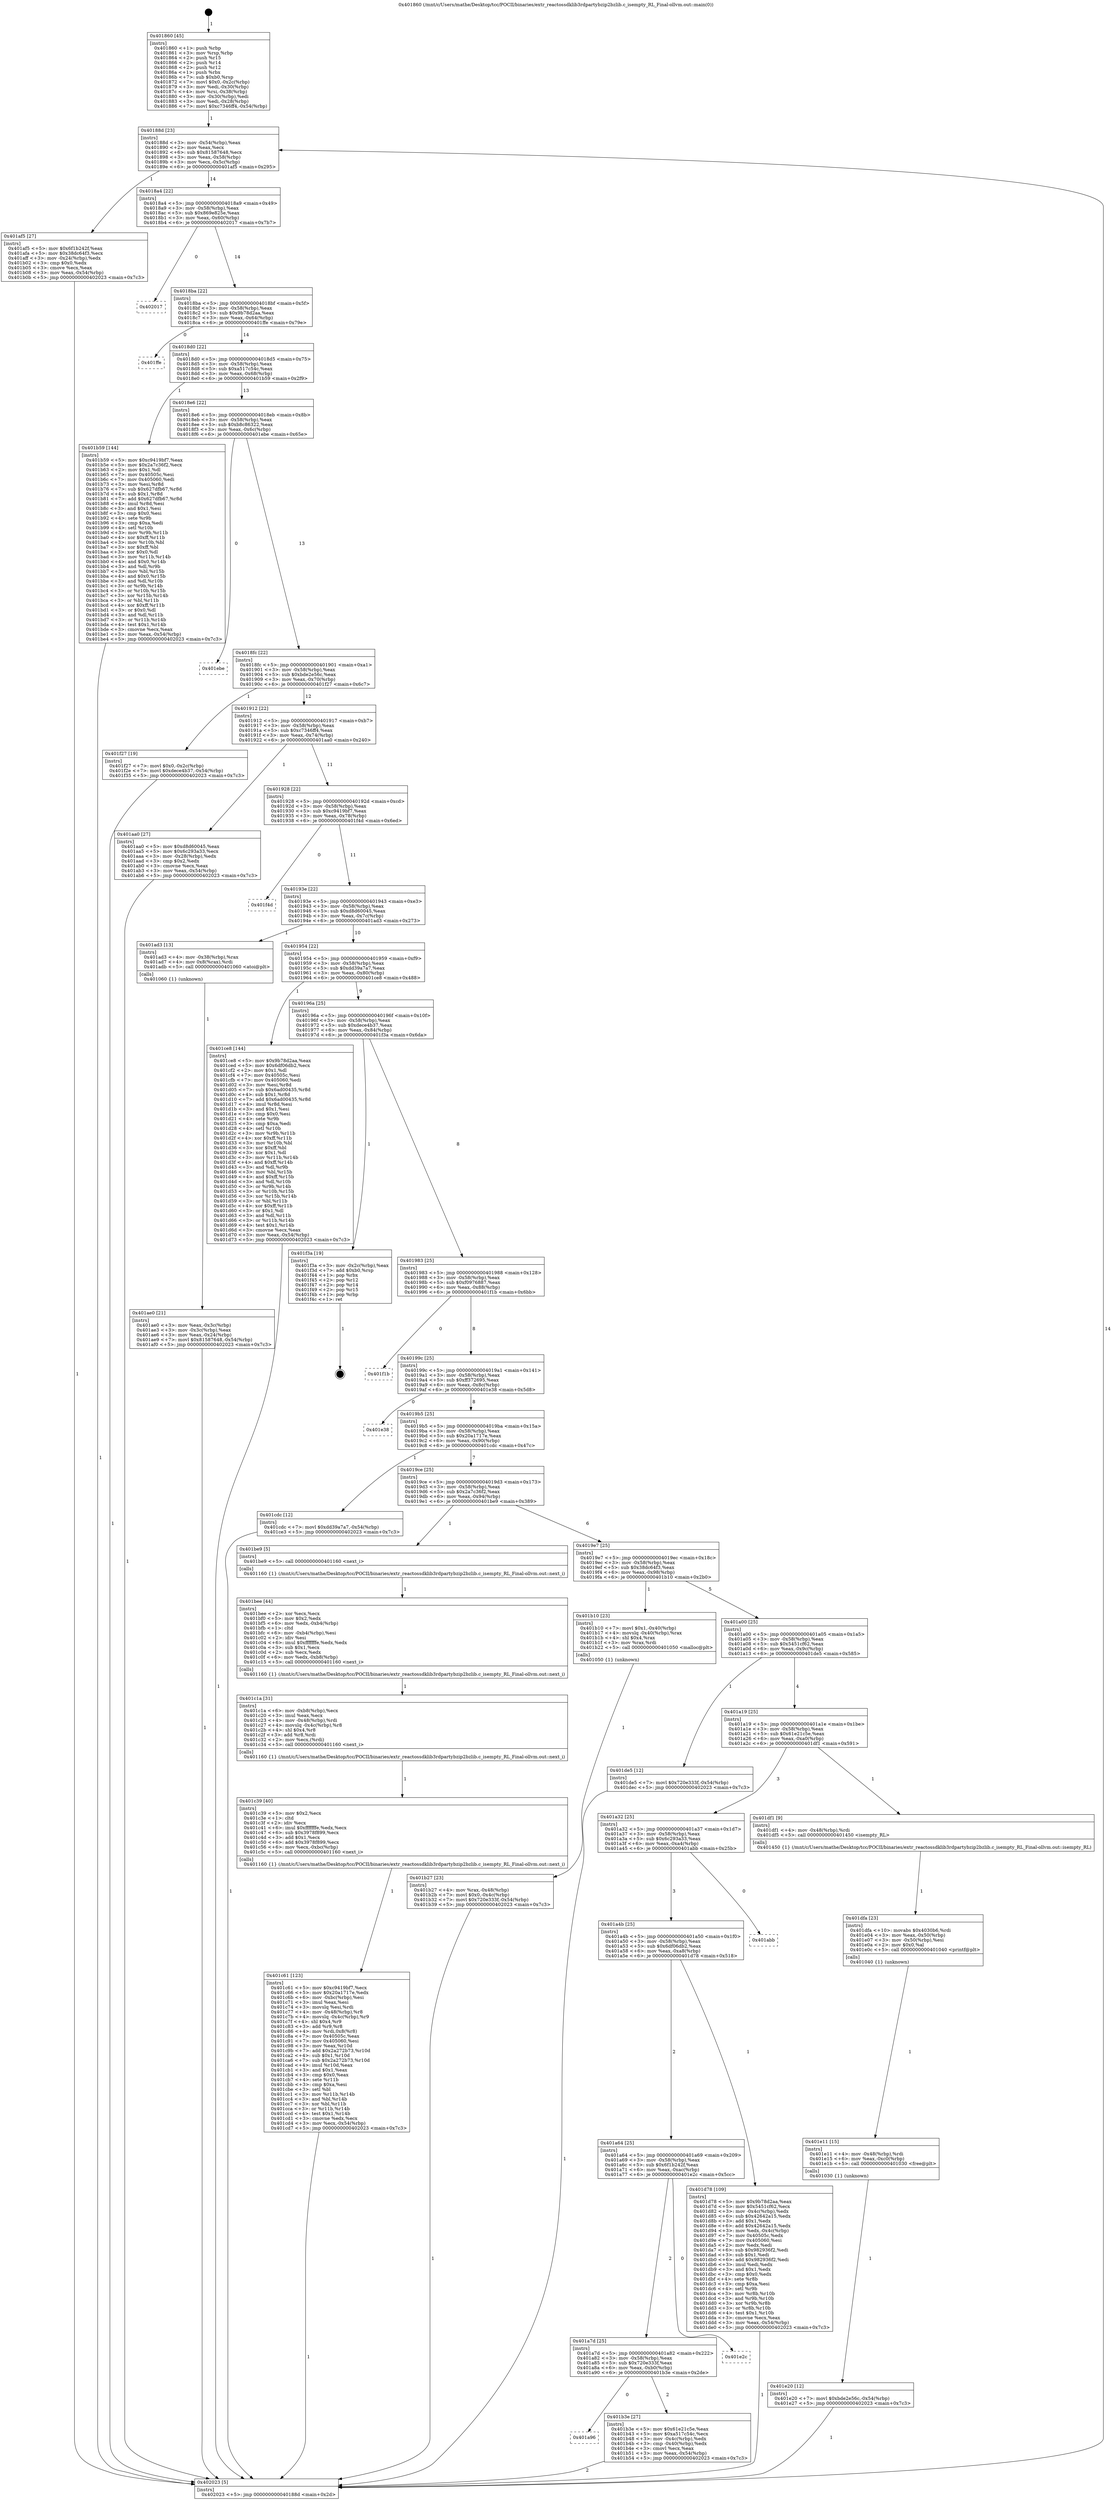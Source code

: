 digraph "0x401860" {
  label = "0x401860 (/mnt/c/Users/mathe/Desktop/tcc/POCII/binaries/extr_reactossdklib3rdpartybzip2bzlib.c_isempty_RL_Final-ollvm.out::main(0))"
  labelloc = "t"
  node[shape=record]

  Entry [label="",width=0.3,height=0.3,shape=circle,fillcolor=black,style=filled]
  "0x40188d" [label="{
     0x40188d [23]\l
     | [instrs]\l
     &nbsp;&nbsp;0x40188d \<+3\>: mov -0x54(%rbp),%eax\l
     &nbsp;&nbsp;0x401890 \<+2\>: mov %eax,%ecx\l
     &nbsp;&nbsp;0x401892 \<+6\>: sub $0x81587648,%ecx\l
     &nbsp;&nbsp;0x401898 \<+3\>: mov %eax,-0x58(%rbp)\l
     &nbsp;&nbsp;0x40189b \<+3\>: mov %ecx,-0x5c(%rbp)\l
     &nbsp;&nbsp;0x40189e \<+6\>: je 0000000000401af5 \<main+0x295\>\l
  }"]
  "0x401af5" [label="{
     0x401af5 [27]\l
     | [instrs]\l
     &nbsp;&nbsp;0x401af5 \<+5\>: mov $0x6f1b242f,%eax\l
     &nbsp;&nbsp;0x401afa \<+5\>: mov $0x38dc64f3,%ecx\l
     &nbsp;&nbsp;0x401aff \<+3\>: mov -0x24(%rbp),%edx\l
     &nbsp;&nbsp;0x401b02 \<+3\>: cmp $0x0,%edx\l
     &nbsp;&nbsp;0x401b05 \<+3\>: cmove %ecx,%eax\l
     &nbsp;&nbsp;0x401b08 \<+3\>: mov %eax,-0x54(%rbp)\l
     &nbsp;&nbsp;0x401b0b \<+5\>: jmp 0000000000402023 \<main+0x7c3\>\l
  }"]
  "0x4018a4" [label="{
     0x4018a4 [22]\l
     | [instrs]\l
     &nbsp;&nbsp;0x4018a4 \<+5\>: jmp 00000000004018a9 \<main+0x49\>\l
     &nbsp;&nbsp;0x4018a9 \<+3\>: mov -0x58(%rbp),%eax\l
     &nbsp;&nbsp;0x4018ac \<+5\>: sub $0x869e825e,%eax\l
     &nbsp;&nbsp;0x4018b1 \<+3\>: mov %eax,-0x60(%rbp)\l
     &nbsp;&nbsp;0x4018b4 \<+6\>: je 0000000000402017 \<main+0x7b7\>\l
  }"]
  Exit [label="",width=0.3,height=0.3,shape=circle,fillcolor=black,style=filled,peripheries=2]
  "0x402017" [label="{
     0x402017\l
  }", style=dashed]
  "0x4018ba" [label="{
     0x4018ba [22]\l
     | [instrs]\l
     &nbsp;&nbsp;0x4018ba \<+5\>: jmp 00000000004018bf \<main+0x5f\>\l
     &nbsp;&nbsp;0x4018bf \<+3\>: mov -0x58(%rbp),%eax\l
     &nbsp;&nbsp;0x4018c2 \<+5\>: sub $0x9b78d2aa,%eax\l
     &nbsp;&nbsp;0x4018c7 \<+3\>: mov %eax,-0x64(%rbp)\l
     &nbsp;&nbsp;0x4018ca \<+6\>: je 0000000000401ffe \<main+0x79e\>\l
  }"]
  "0x401e20" [label="{
     0x401e20 [12]\l
     | [instrs]\l
     &nbsp;&nbsp;0x401e20 \<+7\>: movl $0xbde2e56c,-0x54(%rbp)\l
     &nbsp;&nbsp;0x401e27 \<+5\>: jmp 0000000000402023 \<main+0x7c3\>\l
  }"]
  "0x401ffe" [label="{
     0x401ffe\l
  }", style=dashed]
  "0x4018d0" [label="{
     0x4018d0 [22]\l
     | [instrs]\l
     &nbsp;&nbsp;0x4018d0 \<+5\>: jmp 00000000004018d5 \<main+0x75\>\l
     &nbsp;&nbsp;0x4018d5 \<+3\>: mov -0x58(%rbp),%eax\l
     &nbsp;&nbsp;0x4018d8 \<+5\>: sub $0xa517c54c,%eax\l
     &nbsp;&nbsp;0x4018dd \<+3\>: mov %eax,-0x68(%rbp)\l
     &nbsp;&nbsp;0x4018e0 \<+6\>: je 0000000000401b59 \<main+0x2f9\>\l
  }"]
  "0x401e11" [label="{
     0x401e11 [15]\l
     | [instrs]\l
     &nbsp;&nbsp;0x401e11 \<+4\>: mov -0x48(%rbp),%rdi\l
     &nbsp;&nbsp;0x401e15 \<+6\>: mov %eax,-0xc0(%rbp)\l
     &nbsp;&nbsp;0x401e1b \<+5\>: call 0000000000401030 \<free@plt\>\l
     | [calls]\l
     &nbsp;&nbsp;0x401030 \{1\} (unknown)\l
  }"]
  "0x401b59" [label="{
     0x401b59 [144]\l
     | [instrs]\l
     &nbsp;&nbsp;0x401b59 \<+5\>: mov $0xc9419bf7,%eax\l
     &nbsp;&nbsp;0x401b5e \<+5\>: mov $0x2a7c36f2,%ecx\l
     &nbsp;&nbsp;0x401b63 \<+2\>: mov $0x1,%dl\l
     &nbsp;&nbsp;0x401b65 \<+7\>: mov 0x40505c,%esi\l
     &nbsp;&nbsp;0x401b6c \<+7\>: mov 0x405060,%edi\l
     &nbsp;&nbsp;0x401b73 \<+3\>: mov %esi,%r8d\l
     &nbsp;&nbsp;0x401b76 \<+7\>: sub $0x627dfb67,%r8d\l
     &nbsp;&nbsp;0x401b7d \<+4\>: sub $0x1,%r8d\l
     &nbsp;&nbsp;0x401b81 \<+7\>: add $0x627dfb67,%r8d\l
     &nbsp;&nbsp;0x401b88 \<+4\>: imul %r8d,%esi\l
     &nbsp;&nbsp;0x401b8c \<+3\>: and $0x1,%esi\l
     &nbsp;&nbsp;0x401b8f \<+3\>: cmp $0x0,%esi\l
     &nbsp;&nbsp;0x401b92 \<+4\>: sete %r9b\l
     &nbsp;&nbsp;0x401b96 \<+3\>: cmp $0xa,%edi\l
     &nbsp;&nbsp;0x401b99 \<+4\>: setl %r10b\l
     &nbsp;&nbsp;0x401b9d \<+3\>: mov %r9b,%r11b\l
     &nbsp;&nbsp;0x401ba0 \<+4\>: xor $0xff,%r11b\l
     &nbsp;&nbsp;0x401ba4 \<+3\>: mov %r10b,%bl\l
     &nbsp;&nbsp;0x401ba7 \<+3\>: xor $0xff,%bl\l
     &nbsp;&nbsp;0x401baa \<+3\>: xor $0x0,%dl\l
     &nbsp;&nbsp;0x401bad \<+3\>: mov %r11b,%r14b\l
     &nbsp;&nbsp;0x401bb0 \<+4\>: and $0x0,%r14b\l
     &nbsp;&nbsp;0x401bb4 \<+3\>: and %dl,%r9b\l
     &nbsp;&nbsp;0x401bb7 \<+3\>: mov %bl,%r15b\l
     &nbsp;&nbsp;0x401bba \<+4\>: and $0x0,%r15b\l
     &nbsp;&nbsp;0x401bbe \<+3\>: and %dl,%r10b\l
     &nbsp;&nbsp;0x401bc1 \<+3\>: or %r9b,%r14b\l
     &nbsp;&nbsp;0x401bc4 \<+3\>: or %r10b,%r15b\l
     &nbsp;&nbsp;0x401bc7 \<+3\>: xor %r15b,%r14b\l
     &nbsp;&nbsp;0x401bca \<+3\>: or %bl,%r11b\l
     &nbsp;&nbsp;0x401bcd \<+4\>: xor $0xff,%r11b\l
     &nbsp;&nbsp;0x401bd1 \<+3\>: or $0x0,%dl\l
     &nbsp;&nbsp;0x401bd4 \<+3\>: and %dl,%r11b\l
     &nbsp;&nbsp;0x401bd7 \<+3\>: or %r11b,%r14b\l
     &nbsp;&nbsp;0x401bda \<+4\>: test $0x1,%r14b\l
     &nbsp;&nbsp;0x401bde \<+3\>: cmovne %ecx,%eax\l
     &nbsp;&nbsp;0x401be1 \<+3\>: mov %eax,-0x54(%rbp)\l
     &nbsp;&nbsp;0x401be4 \<+5\>: jmp 0000000000402023 \<main+0x7c3\>\l
  }"]
  "0x4018e6" [label="{
     0x4018e6 [22]\l
     | [instrs]\l
     &nbsp;&nbsp;0x4018e6 \<+5\>: jmp 00000000004018eb \<main+0x8b\>\l
     &nbsp;&nbsp;0x4018eb \<+3\>: mov -0x58(%rbp),%eax\l
     &nbsp;&nbsp;0x4018ee \<+5\>: sub $0xb8c86322,%eax\l
     &nbsp;&nbsp;0x4018f3 \<+3\>: mov %eax,-0x6c(%rbp)\l
     &nbsp;&nbsp;0x4018f6 \<+6\>: je 0000000000401ebe \<main+0x65e\>\l
  }"]
  "0x401dfa" [label="{
     0x401dfa [23]\l
     | [instrs]\l
     &nbsp;&nbsp;0x401dfa \<+10\>: movabs $0x4030b6,%rdi\l
     &nbsp;&nbsp;0x401e04 \<+3\>: mov %eax,-0x50(%rbp)\l
     &nbsp;&nbsp;0x401e07 \<+3\>: mov -0x50(%rbp),%esi\l
     &nbsp;&nbsp;0x401e0a \<+2\>: mov $0x0,%al\l
     &nbsp;&nbsp;0x401e0c \<+5\>: call 0000000000401040 \<printf@plt\>\l
     | [calls]\l
     &nbsp;&nbsp;0x401040 \{1\} (unknown)\l
  }"]
  "0x401ebe" [label="{
     0x401ebe\l
  }", style=dashed]
  "0x4018fc" [label="{
     0x4018fc [22]\l
     | [instrs]\l
     &nbsp;&nbsp;0x4018fc \<+5\>: jmp 0000000000401901 \<main+0xa1\>\l
     &nbsp;&nbsp;0x401901 \<+3\>: mov -0x58(%rbp),%eax\l
     &nbsp;&nbsp;0x401904 \<+5\>: sub $0xbde2e56c,%eax\l
     &nbsp;&nbsp;0x401909 \<+3\>: mov %eax,-0x70(%rbp)\l
     &nbsp;&nbsp;0x40190c \<+6\>: je 0000000000401f27 \<main+0x6c7\>\l
  }"]
  "0x401c61" [label="{
     0x401c61 [123]\l
     | [instrs]\l
     &nbsp;&nbsp;0x401c61 \<+5\>: mov $0xc9419bf7,%ecx\l
     &nbsp;&nbsp;0x401c66 \<+5\>: mov $0x20a1717e,%edx\l
     &nbsp;&nbsp;0x401c6b \<+6\>: mov -0xbc(%rbp),%esi\l
     &nbsp;&nbsp;0x401c71 \<+3\>: imul %eax,%esi\l
     &nbsp;&nbsp;0x401c74 \<+3\>: movslq %esi,%rdi\l
     &nbsp;&nbsp;0x401c77 \<+4\>: mov -0x48(%rbp),%r8\l
     &nbsp;&nbsp;0x401c7b \<+4\>: movslq -0x4c(%rbp),%r9\l
     &nbsp;&nbsp;0x401c7f \<+4\>: shl $0x4,%r9\l
     &nbsp;&nbsp;0x401c83 \<+3\>: add %r9,%r8\l
     &nbsp;&nbsp;0x401c86 \<+4\>: mov %rdi,0x8(%r8)\l
     &nbsp;&nbsp;0x401c8a \<+7\>: mov 0x40505c,%eax\l
     &nbsp;&nbsp;0x401c91 \<+7\>: mov 0x405060,%esi\l
     &nbsp;&nbsp;0x401c98 \<+3\>: mov %eax,%r10d\l
     &nbsp;&nbsp;0x401c9b \<+7\>: add $0x2a272b73,%r10d\l
     &nbsp;&nbsp;0x401ca2 \<+4\>: sub $0x1,%r10d\l
     &nbsp;&nbsp;0x401ca6 \<+7\>: sub $0x2a272b73,%r10d\l
     &nbsp;&nbsp;0x401cad \<+4\>: imul %r10d,%eax\l
     &nbsp;&nbsp;0x401cb1 \<+3\>: and $0x1,%eax\l
     &nbsp;&nbsp;0x401cb4 \<+3\>: cmp $0x0,%eax\l
     &nbsp;&nbsp;0x401cb7 \<+4\>: sete %r11b\l
     &nbsp;&nbsp;0x401cbb \<+3\>: cmp $0xa,%esi\l
     &nbsp;&nbsp;0x401cbe \<+3\>: setl %bl\l
     &nbsp;&nbsp;0x401cc1 \<+3\>: mov %r11b,%r14b\l
     &nbsp;&nbsp;0x401cc4 \<+3\>: and %bl,%r14b\l
     &nbsp;&nbsp;0x401cc7 \<+3\>: xor %bl,%r11b\l
     &nbsp;&nbsp;0x401cca \<+3\>: or %r11b,%r14b\l
     &nbsp;&nbsp;0x401ccd \<+4\>: test $0x1,%r14b\l
     &nbsp;&nbsp;0x401cd1 \<+3\>: cmovne %edx,%ecx\l
     &nbsp;&nbsp;0x401cd4 \<+3\>: mov %ecx,-0x54(%rbp)\l
     &nbsp;&nbsp;0x401cd7 \<+5\>: jmp 0000000000402023 \<main+0x7c3\>\l
  }"]
  "0x401f27" [label="{
     0x401f27 [19]\l
     | [instrs]\l
     &nbsp;&nbsp;0x401f27 \<+7\>: movl $0x0,-0x2c(%rbp)\l
     &nbsp;&nbsp;0x401f2e \<+7\>: movl $0xdece4b37,-0x54(%rbp)\l
     &nbsp;&nbsp;0x401f35 \<+5\>: jmp 0000000000402023 \<main+0x7c3\>\l
  }"]
  "0x401912" [label="{
     0x401912 [22]\l
     | [instrs]\l
     &nbsp;&nbsp;0x401912 \<+5\>: jmp 0000000000401917 \<main+0xb7\>\l
     &nbsp;&nbsp;0x401917 \<+3\>: mov -0x58(%rbp),%eax\l
     &nbsp;&nbsp;0x40191a \<+5\>: sub $0xc7346ff4,%eax\l
     &nbsp;&nbsp;0x40191f \<+3\>: mov %eax,-0x74(%rbp)\l
     &nbsp;&nbsp;0x401922 \<+6\>: je 0000000000401aa0 \<main+0x240\>\l
  }"]
  "0x401c39" [label="{
     0x401c39 [40]\l
     | [instrs]\l
     &nbsp;&nbsp;0x401c39 \<+5\>: mov $0x2,%ecx\l
     &nbsp;&nbsp;0x401c3e \<+1\>: cltd\l
     &nbsp;&nbsp;0x401c3f \<+2\>: idiv %ecx\l
     &nbsp;&nbsp;0x401c41 \<+6\>: imul $0xfffffffe,%edx,%ecx\l
     &nbsp;&nbsp;0x401c47 \<+6\>: sub $0x3978f899,%ecx\l
     &nbsp;&nbsp;0x401c4d \<+3\>: add $0x1,%ecx\l
     &nbsp;&nbsp;0x401c50 \<+6\>: add $0x3978f899,%ecx\l
     &nbsp;&nbsp;0x401c56 \<+6\>: mov %ecx,-0xbc(%rbp)\l
     &nbsp;&nbsp;0x401c5c \<+5\>: call 0000000000401160 \<next_i\>\l
     | [calls]\l
     &nbsp;&nbsp;0x401160 \{1\} (/mnt/c/Users/mathe/Desktop/tcc/POCII/binaries/extr_reactossdklib3rdpartybzip2bzlib.c_isempty_RL_Final-ollvm.out::next_i)\l
  }"]
  "0x401aa0" [label="{
     0x401aa0 [27]\l
     | [instrs]\l
     &nbsp;&nbsp;0x401aa0 \<+5\>: mov $0xd8d60045,%eax\l
     &nbsp;&nbsp;0x401aa5 \<+5\>: mov $0x6c293a33,%ecx\l
     &nbsp;&nbsp;0x401aaa \<+3\>: mov -0x28(%rbp),%edx\l
     &nbsp;&nbsp;0x401aad \<+3\>: cmp $0x2,%edx\l
     &nbsp;&nbsp;0x401ab0 \<+3\>: cmovne %ecx,%eax\l
     &nbsp;&nbsp;0x401ab3 \<+3\>: mov %eax,-0x54(%rbp)\l
     &nbsp;&nbsp;0x401ab6 \<+5\>: jmp 0000000000402023 \<main+0x7c3\>\l
  }"]
  "0x401928" [label="{
     0x401928 [22]\l
     | [instrs]\l
     &nbsp;&nbsp;0x401928 \<+5\>: jmp 000000000040192d \<main+0xcd\>\l
     &nbsp;&nbsp;0x40192d \<+3\>: mov -0x58(%rbp),%eax\l
     &nbsp;&nbsp;0x401930 \<+5\>: sub $0xc9419bf7,%eax\l
     &nbsp;&nbsp;0x401935 \<+3\>: mov %eax,-0x78(%rbp)\l
     &nbsp;&nbsp;0x401938 \<+6\>: je 0000000000401f4d \<main+0x6ed\>\l
  }"]
  "0x402023" [label="{
     0x402023 [5]\l
     | [instrs]\l
     &nbsp;&nbsp;0x402023 \<+5\>: jmp 000000000040188d \<main+0x2d\>\l
  }"]
  "0x401860" [label="{
     0x401860 [45]\l
     | [instrs]\l
     &nbsp;&nbsp;0x401860 \<+1\>: push %rbp\l
     &nbsp;&nbsp;0x401861 \<+3\>: mov %rsp,%rbp\l
     &nbsp;&nbsp;0x401864 \<+2\>: push %r15\l
     &nbsp;&nbsp;0x401866 \<+2\>: push %r14\l
     &nbsp;&nbsp;0x401868 \<+2\>: push %r12\l
     &nbsp;&nbsp;0x40186a \<+1\>: push %rbx\l
     &nbsp;&nbsp;0x40186b \<+7\>: sub $0xb0,%rsp\l
     &nbsp;&nbsp;0x401872 \<+7\>: movl $0x0,-0x2c(%rbp)\l
     &nbsp;&nbsp;0x401879 \<+3\>: mov %edi,-0x30(%rbp)\l
     &nbsp;&nbsp;0x40187c \<+4\>: mov %rsi,-0x38(%rbp)\l
     &nbsp;&nbsp;0x401880 \<+3\>: mov -0x30(%rbp),%edi\l
     &nbsp;&nbsp;0x401883 \<+3\>: mov %edi,-0x28(%rbp)\l
     &nbsp;&nbsp;0x401886 \<+7\>: movl $0xc7346ff4,-0x54(%rbp)\l
  }"]
  "0x401c1a" [label="{
     0x401c1a [31]\l
     | [instrs]\l
     &nbsp;&nbsp;0x401c1a \<+6\>: mov -0xb8(%rbp),%ecx\l
     &nbsp;&nbsp;0x401c20 \<+3\>: imul %eax,%ecx\l
     &nbsp;&nbsp;0x401c23 \<+4\>: mov -0x48(%rbp),%rdi\l
     &nbsp;&nbsp;0x401c27 \<+4\>: movslq -0x4c(%rbp),%r8\l
     &nbsp;&nbsp;0x401c2b \<+4\>: shl $0x4,%r8\l
     &nbsp;&nbsp;0x401c2f \<+3\>: add %r8,%rdi\l
     &nbsp;&nbsp;0x401c32 \<+2\>: mov %ecx,(%rdi)\l
     &nbsp;&nbsp;0x401c34 \<+5\>: call 0000000000401160 \<next_i\>\l
     | [calls]\l
     &nbsp;&nbsp;0x401160 \{1\} (/mnt/c/Users/mathe/Desktop/tcc/POCII/binaries/extr_reactossdklib3rdpartybzip2bzlib.c_isempty_RL_Final-ollvm.out::next_i)\l
  }"]
  "0x401f4d" [label="{
     0x401f4d\l
  }", style=dashed]
  "0x40193e" [label="{
     0x40193e [22]\l
     | [instrs]\l
     &nbsp;&nbsp;0x40193e \<+5\>: jmp 0000000000401943 \<main+0xe3\>\l
     &nbsp;&nbsp;0x401943 \<+3\>: mov -0x58(%rbp),%eax\l
     &nbsp;&nbsp;0x401946 \<+5\>: sub $0xd8d60045,%eax\l
     &nbsp;&nbsp;0x40194b \<+3\>: mov %eax,-0x7c(%rbp)\l
     &nbsp;&nbsp;0x40194e \<+6\>: je 0000000000401ad3 \<main+0x273\>\l
  }"]
  "0x401bee" [label="{
     0x401bee [44]\l
     | [instrs]\l
     &nbsp;&nbsp;0x401bee \<+2\>: xor %ecx,%ecx\l
     &nbsp;&nbsp;0x401bf0 \<+5\>: mov $0x2,%edx\l
     &nbsp;&nbsp;0x401bf5 \<+6\>: mov %edx,-0xb4(%rbp)\l
     &nbsp;&nbsp;0x401bfb \<+1\>: cltd\l
     &nbsp;&nbsp;0x401bfc \<+6\>: mov -0xb4(%rbp),%esi\l
     &nbsp;&nbsp;0x401c02 \<+2\>: idiv %esi\l
     &nbsp;&nbsp;0x401c04 \<+6\>: imul $0xfffffffe,%edx,%edx\l
     &nbsp;&nbsp;0x401c0a \<+3\>: sub $0x1,%ecx\l
     &nbsp;&nbsp;0x401c0d \<+2\>: sub %ecx,%edx\l
     &nbsp;&nbsp;0x401c0f \<+6\>: mov %edx,-0xb8(%rbp)\l
     &nbsp;&nbsp;0x401c15 \<+5\>: call 0000000000401160 \<next_i\>\l
     | [calls]\l
     &nbsp;&nbsp;0x401160 \{1\} (/mnt/c/Users/mathe/Desktop/tcc/POCII/binaries/extr_reactossdklib3rdpartybzip2bzlib.c_isempty_RL_Final-ollvm.out::next_i)\l
  }"]
  "0x401ad3" [label="{
     0x401ad3 [13]\l
     | [instrs]\l
     &nbsp;&nbsp;0x401ad3 \<+4\>: mov -0x38(%rbp),%rax\l
     &nbsp;&nbsp;0x401ad7 \<+4\>: mov 0x8(%rax),%rdi\l
     &nbsp;&nbsp;0x401adb \<+5\>: call 0000000000401060 \<atoi@plt\>\l
     | [calls]\l
     &nbsp;&nbsp;0x401060 \{1\} (unknown)\l
  }"]
  "0x401954" [label="{
     0x401954 [22]\l
     | [instrs]\l
     &nbsp;&nbsp;0x401954 \<+5\>: jmp 0000000000401959 \<main+0xf9\>\l
     &nbsp;&nbsp;0x401959 \<+3\>: mov -0x58(%rbp),%eax\l
     &nbsp;&nbsp;0x40195c \<+5\>: sub $0xdd39a7a7,%eax\l
     &nbsp;&nbsp;0x401961 \<+3\>: mov %eax,-0x80(%rbp)\l
     &nbsp;&nbsp;0x401964 \<+6\>: je 0000000000401ce8 \<main+0x488\>\l
  }"]
  "0x401ae0" [label="{
     0x401ae0 [21]\l
     | [instrs]\l
     &nbsp;&nbsp;0x401ae0 \<+3\>: mov %eax,-0x3c(%rbp)\l
     &nbsp;&nbsp;0x401ae3 \<+3\>: mov -0x3c(%rbp),%eax\l
     &nbsp;&nbsp;0x401ae6 \<+3\>: mov %eax,-0x24(%rbp)\l
     &nbsp;&nbsp;0x401ae9 \<+7\>: movl $0x81587648,-0x54(%rbp)\l
     &nbsp;&nbsp;0x401af0 \<+5\>: jmp 0000000000402023 \<main+0x7c3\>\l
  }"]
  "0x401a96" [label="{
     0x401a96\l
  }", style=dashed]
  "0x401ce8" [label="{
     0x401ce8 [144]\l
     | [instrs]\l
     &nbsp;&nbsp;0x401ce8 \<+5\>: mov $0x9b78d2aa,%eax\l
     &nbsp;&nbsp;0x401ced \<+5\>: mov $0x6df06db2,%ecx\l
     &nbsp;&nbsp;0x401cf2 \<+2\>: mov $0x1,%dl\l
     &nbsp;&nbsp;0x401cf4 \<+7\>: mov 0x40505c,%esi\l
     &nbsp;&nbsp;0x401cfb \<+7\>: mov 0x405060,%edi\l
     &nbsp;&nbsp;0x401d02 \<+3\>: mov %esi,%r8d\l
     &nbsp;&nbsp;0x401d05 \<+7\>: sub $0x6ad00435,%r8d\l
     &nbsp;&nbsp;0x401d0c \<+4\>: sub $0x1,%r8d\l
     &nbsp;&nbsp;0x401d10 \<+7\>: add $0x6ad00435,%r8d\l
     &nbsp;&nbsp;0x401d17 \<+4\>: imul %r8d,%esi\l
     &nbsp;&nbsp;0x401d1b \<+3\>: and $0x1,%esi\l
     &nbsp;&nbsp;0x401d1e \<+3\>: cmp $0x0,%esi\l
     &nbsp;&nbsp;0x401d21 \<+4\>: sete %r9b\l
     &nbsp;&nbsp;0x401d25 \<+3\>: cmp $0xa,%edi\l
     &nbsp;&nbsp;0x401d28 \<+4\>: setl %r10b\l
     &nbsp;&nbsp;0x401d2c \<+3\>: mov %r9b,%r11b\l
     &nbsp;&nbsp;0x401d2f \<+4\>: xor $0xff,%r11b\l
     &nbsp;&nbsp;0x401d33 \<+3\>: mov %r10b,%bl\l
     &nbsp;&nbsp;0x401d36 \<+3\>: xor $0xff,%bl\l
     &nbsp;&nbsp;0x401d39 \<+3\>: xor $0x1,%dl\l
     &nbsp;&nbsp;0x401d3c \<+3\>: mov %r11b,%r14b\l
     &nbsp;&nbsp;0x401d3f \<+4\>: and $0xff,%r14b\l
     &nbsp;&nbsp;0x401d43 \<+3\>: and %dl,%r9b\l
     &nbsp;&nbsp;0x401d46 \<+3\>: mov %bl,%r15b\l
     &nbsp;&nbsp;0x401d49 \<+4\>: and $0xff,%r15b\l
     &nbsp;&nbsp;0x401d4d \<+3\>: and %dl,%r10b\l
     &nbsp;&nbsp;0x401d50 \<+3\>: or %r9b,%r14b\l
     &nbsp;&nbsp;0x401d53 \<+3\>: or %r10b,%r15b\l
     &nbsp;&nbsp;0x401d56 \<+3\>: xor %r15b,%r14b\l
     &nbsp;&nbsp;0x401d59 \<+3\>: or %bl,%r11b\l
     &nbsp;&nbsp;0x401d5c \<+4\>: xor $0xff,%r11b\l
     &nbsp;&nbsp;0x401d60 \<+3\>: or $0x1,%dl\l
     &nbsp;&nbsp;0x401d63 \<+3\>: and %dl,%r11b\l
     &nbsp;&nbsp;0x401d66 \<+3\>: or %r11b,%r14b\l
     &nbsp;&nbsp;0x401d69 \<+4\>: test $0x1,%r14b\l
     &nbsp;&nbsp;0x401d6d \<+3\>: cmovne %ecx,%eax\l
     &nbsp;&nbsp;0x401d70 \<+3\>: mov %eax,-0x54(%rbp)\l
     &nbsp;&nbsp;0x401d73 \<+5\>: jmp 0000000000402023 \<main+0x7c3\>\l
  }"]
  "0x40196a" [label="{
     0x40196a [25]\l
     | [instrs]\l
     &nbsp;&nbsp;0x40196a \<+5\>: jmp 000000000040196f \<main+0x10f\>\l
     &nbsp;&nbsp;0x40196f \<+3\>: mov -0x58(%rbp),%eax\l
     &nbsp;&nbsp;0x401972 \<+5\>: sub $0xdece4b37,%eax\l
     &nbsp;&nbsp;0x401977 \<+6\>: mov %eax,-0x84(%rbp)\l
     &nbsp;&nbsp;0x40197d \<+6\>: je 0000000000401f3a \<main+0x6da\>\l
  }"]
  "0x401b3e" [label="{
     0x401b3e [27]\l
     | [instrs]\l
     &nbsp;&nbsp;0x401b3e \<+5\>: mov $0x61e21c5e,%eax\l
     &nbsp;&nbsp;0x401b43 \<+5\>: mov $0xa517c54c,%ecx\l
     &nbsp;&nbsp;0x401b48 \<+3\>: mov -0x4c(%rbp),%edx\l
     &nbsp;&nbsp;0x401b4b \<+3\>: cmp -0x40(%rbp),%edx\l
     &nbsp;&nbsp;0x401b4e \<+3\>: cmovl %ecx,%eax\l
     &nbsp;&nbsp;0x401b51 \<+3\>: mov %eax,-0x54(%rbp)\l
     &nbsp;&nbsp;0x401b54 \<+5\>: jmp 0000000000402023 \<main+0x7c3\>\l
  }"]
  "0x401f3a" [label="{
     0x401f3a [19]\l
     | [instrs]\l
     &nbsp;&nbsp;0x401f3a \<+3\>: mov -0x2c(%rbp),%eax\l
     &nbsp;&nbsp;0x401f3d \<+7\>: add $0xb0,%rsp\l
     &nbsp;&nbsp;0x401f44 \<+1\>: pop %rbx\l
     &nbsp;&nbsp;0x401f45 \<+2\>: pop %r12\l
     &nbsp;&nbsp;0x401f47 \<+2\>: pop %r14\l
     &nbsp;&nbsp;0x401f49 \<+2\>: pop %r15\l
     &nbsp;&nbsp;0x401f4b \<+1\>: pop %rbp\l
     &nbsp;&nbsp;0x401f4c \<+1\>: ret\l
  }"]
  "0x401983" [label="{
     0x401983 [25]\l
     | [instrs]\l
     &nbsp;&nbsp;0x401983 \<+5\>: jmp 0000000000401988 \<main+0x128\>\l
     &nbsp;&nbsp;0x401988 \<+3\>: mov -0x58(%rbp),%eax\l
     &nbsp;&nbsp;0x40198b \<+5\>: sub $0xf0976887,%eax\l
     &nbsp;&nbsp;0x401990 \<+6\>: mov %eax,-0x88(%rbp)\l
     &nbsp;&nbsp;0x401996 \<+6\>: je 0000000000401f1b \<main+0x6bb\>\l
  }"]
  "0x401a7d" [label="{
     0x401a7d [25]\l
     | [instrs]\l
     &nbsp;&nbsp;0x401a7d \<+5\>: jmp 0000000000401a82 \<main+0x222\>\l
     &nbsp;&nbsp;0x401a82 \<+3\>: mov -0x58(%rbp),%eax\l
     &nbsp;&nbsp;0x401a85 \<+5\>: sub $0x720e333f,%eax\l
     &nbsp;&nbsp;0x401a8a \<+6\>: mov %eax,-0xb0(%rbp)\l
     &nbsp;&nbsp;0x401a90 \<+6\>: je 0000000000401b3e \<main+0x2de\>\l
  }"]
  "0x401f1b" [label="{
     0x401f1b\l
  }", style=dashed]
  "0x40199c" [label="{
     0x40199c [25]\l
     | [instrs]\l
     &nbsp;&nbsp;0x40199c \<+5\>: jmp 00000000004019a1 \<main+0x141\>\l
     &nbsp;&nbsp;0x4019a1 \<+3\>: mov -0x58(%rbp),%eax\l
     &nbsp;&nbsp;0x4019a4 \<+5\>: sub $0xff372695,%eax\l
     &nbsp;&nbsp;0x4019a9 \<+6\>: mov %eax,-0x8c(%rbp)\l
     &nbsp;&nbsp;0x4019af \<+6\>: je 0000000000401e38 \<main+0x5d8\>\l
  }"]
  "0x401e2c" [label="{
     0x401e2c\l
  }", style=dashed]
  "0x401e38" [label="{
     0x401e38\l
  }", style=dashed]
  "0x4019b5" [label="{
     0x4019b5 [25]\l
     | [instrs]\l
     &nbsp;&nbsp;0x4019b5 \<+5\>: jmp 00000000004019ba \<main+0x15a\>\l
     &nbsp;&nbsp;0x4019ba \<+3\>: mov -0x58(%rbp),%eax\l
     &nbsp;&nbsp;0x4019bd \<+5\>: sub $0x20a1717e,%eax\l
     &nbsp;&nbsp;0x4019c2 \<+6\>: mov %eax,-0x90(%rbp)\l
     &nbsp;&nbsp;0x4019c8 \<+6\>: je 0000000000401cdc \<main+0x47c\>\l
  }"]
  "0x401a64" [label="{
     0x401a64 [25]\l
     | [instrs]\l
     &nbsp;&nbsp;0x401a64 \<+5\>: jmp 0000000000401a69 \<main+0x209\>\l
     &nbsp;&nbsp;0x401a69 \<+3\>: mov -0x58(%rbp),%eax\l
     &nbsp;&nbsp;0x401a6c \<+5\>: sub $0x6f1b242f,%eax\l
     &nbsp;&nbsp;0x401a71 \<+6\>: mov %eax,-0xac(%rbp)\l
     &nbsp;&nbsp;0x401a77 \<+6\>: je 0000000000401e2c \<main+0x5cc\>\l
  }"]
  "0x401cdc" [label="{
     0x401cdc [12]\l
     | [instrs]\l
     &nbsp;&nbsp;0x401cdc \<+7\>: movl $0xdd39a7a7,-0x54(%rbp)\l
     &nbsp;&nbsp;0x401ce3 \<+5\>: jmp 0000000000402023 \<main+0x7c3\>\l
  }"]
  "0x4019ce" [label="{
     0x4019ce [25]\l
     | [instrs]\l
     &nbsp;&nbsp;0x4019ce \<+5\>: jmp 00000000004019d3 \<main+0x173\>\l
     &nbsp;&nbsp;0x4019d3 \<+3\>: mov -0x58(%rbp),%eax\l
     &nbsp;&nbsp;0x4019d6 \<+5\>: sub $0x2a7c36f2,%eax\l
     &nbsp;&nbsp;0x4019db \<+6\>: mov %eax,-0x94(%rbp)\l
     &nbsp;&nbsp;0x4019e1 \<+6\>: je 0000000000401be9 \<main+0x389\>\l
  }"]
  "0x401d78" [label="{
     0x401d78 [109]\l
     | [instrs]\l
     &nbsp;&nbsp;0x401d78 \<+5\>: mov $0x9b78d2aa,%eax\l
     &nbsp;&nbsp;0x401d7d \<+5\>: mov $0x5451cf62,%ecx\l
     &nbsp;&nbsp;0x401d82 \<+3\>: mov -0x4c(%rbp),%edx\l
     &nbsp;&nbsp;0x401d85 \<+6\>: sub $0x42642a15,%edx\l
     &nbsp;&nbsp;0x401d8b \<+3\>: add $0x1,%edx\l
     &nbsp;&nbsp;0x401d8e \<+6\>: add $0x42642a15,%edx\l
     &nbsp;&nbsp;0x401d94 \<+3\>: mov %edx,-0x4c(%rbp)\l
     &nbsp;&nbsp;0x401d97 \<+7\>: mov 0x40505c,%edx\l
     &nbsp;&nbsp;0x401d9e \<+7\>: mov 0x405060,%esi\l
     &nbsp;&nbsp;0x401da5 \<+2\>: mov %edx,%edi\l
     &nbsp;&nbsp;0x401da7 \<+6\>: sub $0x982936f2,%edi\l
     &nbsp;&nbsp;0x401dad \<+3\>: sub $0x1,%edi\l
     &nbsp;&nbsp;0x401db0 \<+6\>: add $0x982936f2,%edi\l
     &nbsp;&nbsp;0x401db6 \<+3\>: imul %edi,%edx\l
     &nbsp;&nbsp;0x401db9 \<+3\>: and $0x1,%edx\l
     &nbsp;&nbsp;0x401dbc \<+3\>: cmp $0x0,%edx\l
     &nbsp;&nbsp;0x401dbf \<+4\>: sete %r8b\l
     &nbsp;&nbsp;0x401dc3 \<+3\>: cmp $0xa,%esi\l
     &nbsp;&nbsp;0x401dc6 \<+4\>: setl %r9b\l
     &nbsp;&nbsp;0x401dca \<+3\>: mov %r8b,%r10b\l
     &nbsp;&nbsp;0x401dcd \<+3\>: and %r9b,%r10b\l
     &nbsp;&nbsp;0x401dd0 \<+3\>: xor %r9b,%r8b\l
     &nbsp;&nbsp;0x401dd3 \<+3\>: or %r8b,%r10b\l
     &nbsp;&nbsp;0x401dd6 \<+4\>: test $0x1,%r10b\l
     &nbsp;&nbsp;0x401dda \<+3\>: cmovne %ecx,%eax\l
     &nbsp;&nbsp;0x401ddd \<+3\>: mov %eax,-0x54(%rbp)\l
     &nbsp;&nbsp;0x401de0 \<+5\>: jmp 0000000000402023 \<main+0x7c3\>\l
  }"]
  "0x401be9" [label="{
     0x401be9 [5]\l
     | [instrs]\l
     &nbsp;&nbsp;0x401be9 \<+5\>: call 0000000000401160 \<next_i\>\l
     | [calls]\l
     &nbsp;&nbsp;0x401160 \{1\} (/mnt/c/Users/mathe/Desktop/tcc/POCII/binaries/extr_reactossdklib3rdpartybzip2bzlib.c_isempty_RL_Final-ollvm.out::next_i)\l
  }"]
  "0x4019e7" [label="{
     0x4019e7 [25]\l
     | [instrs]\l
     &nbsp;&nbsp;0x4019e7 \<+5\>: jmp 00000000004019ec \<main+0x18c\>\l
     &nbsp;&nbsp;0x4019ec \<+3\>: mov -0x58(%rbp),%eax\l
     &nbsp;&nbsp;0x4019ef \<+5\>: sub $0x38dc64f3,%eax\l
     &nbsp;&nbsp;0x4019f4 \<+6\>: mov %eax,-0x98(%rbp)\l
     &nbsp;&nbsp;0x4019fa \<+6\>: je 0000000000401b10 \<main+0x2b0\>\l
  }"]
  "0x401a4b" [label="{
     0x401a4b [25]\l
     | [instrs]\l
     &nbsp;&nbsp;0x401a4b \<+5\>: jmp 0000000000401a50 \<main+0x1f0\>\l
     &nbsp;&nbsp;0x401a50 \<+3\>: mov -0x58(%rbp),%eax\l
     &nbsp;&nbsp;0x401a53 \<+5\>: sub $0x6df06db2,%eax\l
     &nbsp;&nbsp;0x401a58 \<+6\>: mov %eax,-0xa8(%rbp)\l
     &nbsp;&nbsp;0x401a5e \<+6\>: je 0000000000401d78 \<main+0x518\>\l
  }"]
  "0x401b10" [label="{
     0x401b10 [23]\l
     | [instrs]\l
     &nbsp;&nbsp;0x401b10 \<+7\>: movl $0x1,-0x40(%rbp)\l
     &nbsp;&nbsp;0x401b17 \<+4\>: movslq -0x40(%rbp),%rax\l
     &nbsp;&nbsp;0x401b1b \<+4\>: shl $0x4,%rax\l
     &nbsp;&nbsp;0x401b1f \<+3\>: mov %rax,%rdi\l
     &nbsp;&nbsp;0x401b22 \<+5\>: call 0000000000401050 \<malloc@plt\>\l
     | [calls]\l
     &nbsp;&nbsp;0x401050 \{1\} (unknown)\l
  }"]
  "0x401a00" [label="{
     0x401a00 [25]\l
     | [instrs]\l
     &nbsp;&nbsp;0x401a00 \<+5\>: jmp 0000000000401a05 \<main+0x1a5\>\l
     &nbsp;&nbsp;0x401a05 \<+3\>: mov -0x58(%rbp),%eax\l
     &nbsp;&nbsp;0x401a08 \<+5\>: sub $0x5451cf62,%eax\l
     &nbsp;&nbsp;0x401a0d \<+6\>: mov %eax,-0x9c(%rbp)\l
     &nbsp;&nbsp;0x401a13 \<+6\>: je 0000000000401de5 \<main+0x585\>\l
  }"]
  "0x401b27" [label="{
     0x401b27 [23]\l
     | [instrs]\l
     &nbsp;&nbsp;0x401b27 \<+4\>: mov %rax,-0x48(%rbp)\l
     &nbsp;&nbsp;0x401b2b \<+7\>: movl $0x0,-0x4c(%rbp)\l
     &nbsp;&nbsp;0x401b32 \<+7\>: movl $0x720e333f,-0x54(%rbp)\l
     &nbsp;&nbsp;0x401b39 \<+5\>: jmp 0000000000402023 \<main+0x7c3\>\l
  }"]
  "0x401abb" [label="{
     0x401abb\l
  }", style=dashed]
  "0x401de5" [label="{
     0x401de5 [12]\l
     | [instrs]\l
     &nbsp;&nbsp;0x401de5 \<+7\>: movl $0x720e333f,-0x54(%rbp)\l
     &nbsp;&nbsp;0x401dec \<+5\>: jmp 0000000000402023 \<main+0x7c3\>\l
  }"]
  "0x401a19" [label="{
     0x401a19 [25]\l
     | [instrs]\l
     &nbsp;&nbsp;0x401a19 \<+5\>: jmp 0000000000401a1e \<main+0x1be\>\l
     &nbsp;&nbsp;0x401a1e \<+3\>: mov -0x58(%rbp),%eax\l
     &nbsp;&nbsp;0x401a21 \<+5\>: sub $0x61e21c5e,%eax\l
     &nbsp;&nbsp;0x401a26 \<+6\>: mov %eax,-0xa0(%rbp)\l
     &nbsp;&nbsp;0x401a2c \<+6\>: je 0000000000401df1 \<main+0x591\>\l
  }"]
  "0x401a32" [label="{
     0x401a32 [25]\l
     | [instrs]\l
     &nbsp;&nbsp;0x401a32 \<+5\>: jmp 0000000000401a37 \<main+0x1d7\>\l
     &nbsp;&nbsp;0x401a37 \<+3\>: mov -0x58(%rbp),%eax\l
     &nbsp;&nbsp;0x401a3a \<+5\>: sub $0x6c293a33,%eax\l
     &nbsp;&nbsp;0x401a3f \<+6\>: mov %eax,-0xa4(%rbp)\l
     &nbsp;&nbsp;0x401a45 \<+6\>: je 0000000000401abb \<main+0x25b\>\l
  }"]
  "0x401df1" [label="{
     0x401df1 [9]\l
     | [instrs]\l
     &nbsp;&nbsp;0x401df1 \<+4\>: mov -0x48(%rbp),%rdi\l
     &nbsp;&nbsp;0x401df5 \<+5\>: call 0000000000401450 \<isempty_RL\>\l
     | [calls]\l
     &nbsp;&nbsp;0x401450 \{1\} (/mnt/c/Users/mathe/Desktop/tcc/POCII/binaries/extr_reactossdklib3rdpartybzip2bzlib.c_isempty_RL_Final-ollvm.out::isempty_RL)\l
  }"]
  Entry -> "0x401860" [label=" 1"]
  "0x40188d" -> "0x401af5" [label=" 1"]
  "0x40188d" -> "0x4018a4" [label=" 14"]
  "0x401f3a" -> Exit [label=" 1"]
  "0x4018a4" -> "0x402017" [label=" 0"]
  "0x4018a4" -> "0x4018ba" [label=" 14"]
  "0x401f27" -> "0x402023" [label=" 1"]
  "0x4018ba" -> "0x401ffe" [label=" 0"]
  "0x4018ba" -> "0x4018d0" [label=" 14"]
  "0x401e20" -> "0x402023" [label=" 1"]
  "0x4018d0" -> "0x401b59" [label=" 1"]
  "0x4018d0" -> "0x4018e6" [label=" 13"]
  "0x401e11" -> "0x401e20" [label=" 1"]
  "0x4018e6" -> "0x401ebe" [label=" 0"]
  "0x4018e6" -> "0x4018fc" [label=" 13"]
  "0x401dfa" -> "0x401e11" [label=" 1"]
  "0x4018fc" -> "0x401f27" [label=" 1"]
  "0x4018fc" -> "0x401912" [label=" 12"]
  "0x401df1" -> "0x401dfa" [label=" 1"]
  "0x401912" -> "0x401aa0" [label=" 1"]
  "0x401912" -> "0x401928" [label=" 11"]
  "0x401aa0" -> "0x402023" [label=" 1"]
  "0x401860" -> "0x40188d" [label=" 1"]
  "0x402023" -> "0x40188d" [label=" 14"]
  "0x401de5" -> "0x402023" [label=" 1"]
  "0x401928" -> "0x401f4d" [label=" 0"]
  "0x401928" -> "0x40193e" [label=" 11"]
  "0x401d78" -> "0x402023" [label=" 1"]
  "0x40193e" -> "0x401ad3" [label=" 1"]
  "0x40193e" -> "0x401954" [label=" 10"]
  "0x401ad3" -> "0x401ae0" [label=" 1"]
  "0x401ae0" -> "0x402023" [label=" 1"]
  "0x401af5" -> "0x402023" [label=" 1"]
  "0x401ce8" -> "0x402023" [label=" 1"]
  "0x401954" -> "0x401ce8" [label=" 1"]
  "0x401954" -> "0x40196a" [label=" 9"]
  "0x401cdc" -> "0x402023" [label=" 1"]
  "0x40196a" -> "0x401f3a" [label=" 1"]
  "0x40196a" -> "0x401983" [label=" 8"]
  "0x401c61" -> "0x402023" [label=" 1"]
  "0x401983" -> "0x401f1b" [label=" 0"]
  "0x401983" -> "0x40199c" [label=" 8"]
  "0x401c1a" -> "0x401c39" [label=" 1"]
  "0x40199c" -> "0x401e38" [label=" 0"]
  "0x40199c" -> "0x4019b5" [label=" 8"]
  "0x401bee" -> "0x401c1a" [label=" 1"]
  "0x4019b5" -> "0x401cdc" [label=" 1"]
  "0x4019b5" -> "0x4019ce" [label=" 7"]
  "0x401b59" -> "0x402023" [label=" 1"]
  "0x4019ce" -> "0x401be9" [label=" 1"]
  "0x4019ce" -> "0x4019e7" [label=" 6"]
  "0x401b3e" -> "0x402023" [label=" 2"]
  "0x4019e7" -> "0x401b10" [label=" 1"]
  "0x4019e7" -> "0x401a00" [label=" 5"]
  "0x401b10" -> "0x401b27" [label=" 1"]
  "0x401b27" -> "0x402023" [label=" 1"]
  "0x401a7d" -> "0x401b3e" [label=" 2"]
  "0x401a00" -> "0x401de5" [label=" 1"]
  "0x401a00" -> "0x401a19" [label=" 4"]
  "0x401c39" -> "0x401c61" [label=" 1"]
  "0x401a19" -> "0x401df1" [label=" 1"]
  "0x401a19" -> "0x401a32" [label=" 3"]
  "0x401a64" -> "0x401a7d" [label=" 2"]
  "0x401a32" -> "0x401abb" [label=" 0"]
  "0x401a32" -> "0x401a4b" [label=" 3"]
  "0x401a7d" -> "0x401a96" [label=" 0"]
  "0x401a4b" -> "0x401d78" [label=" 1"]
  "0x401a4b" -> "0x401a64" [label=" 2"]
  "0x401be9" -> "0x401bee" [label=" 1"]
  "0x401a64" -> "0x401e2c" [label=" 0"]
}
